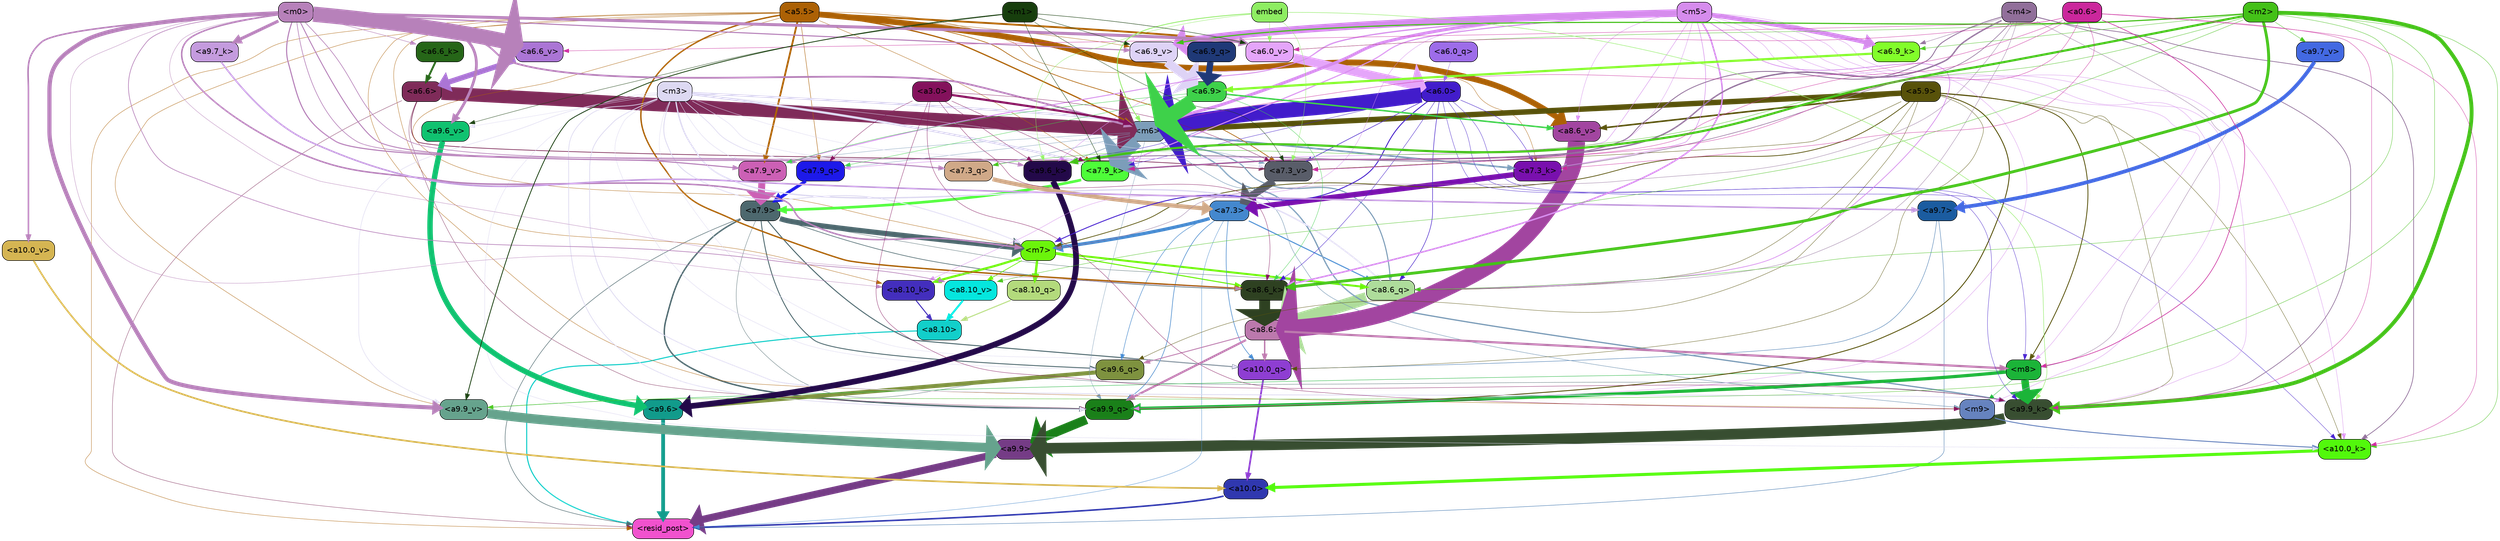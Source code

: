 strict digraph "" {
	graph [bgcolor=transparent,
		layout=dot,
		overlap=false,
		splines=true
	];
	"<a10.0>"	[color=black,
		fillcolor="#3038af",
		fontname=Helvetica,
		shape=box,
		style="filled, rounded"];
	"<resid_post>"	[color=black,
		fillcolor="#f152ce",
		fontname=Helvetica,
		shape=box,
		style="filled, rounded"];
	"<a10.0>" -> "<resid_post>"	[color="#3038af",
		penwidth=2.7864551544189453];
	"<a9.9>"	[color=black,
		fillcolor="#753c86",
		fontname=Helvetica,
		shape=box,
		style="filled, rounded"];
	"<a9.9>" -> "<resid_post>"	[color="#753c86",
		penwidth=12.923796653747559];
	"<a9.7>"	[color=black,
		fillcolor="#1b5ca0",
		fontname=Helvetica,
		shape=box,
		style="filled, rounded"];
	"<a9.7>" -> "<resid_post>"	[color="#1b5ca0",
		penwidth=0.6];
	"<a10.0_q>"	[color=black,
		fillcolor="#8e3ed2",
		fontname=Helvetica,
		shape=box,
		style="filled, rounded"];
	"<a9.7>" -> "<a10.0_q>"	[color="#1b5ca0",
		penwidth=0.6];
	"<a9.6>"	[color=black,
		fillcolor="#119b8b",
		fontname=Helvetica,
		shape=box,
		style="filled, rounded"];
	"<a9.6>" -> "<resid_post>"	[color="#119b8b",
		penwidth=6.787586212158203];
	"<a8.10>"	[color=black,
		fillcolor="#12cfca",
		fontname=Helvetica,
		shape=box,
		style="filled, rounded"];
	"<a8.10>" -> "<resid_post>"	[color="#12cfca",
		penwidth=1.893411636352539];
	"<a7.9>"	[color=black,
		fillcolor="#4d686e",
		fontname=Helvetica,
		shape=box,
		style="filled, rounded"];
	"<a7.9>" -> "<resid_post>"	[color="#4d686e",
		penwidth=0.8844146728515625];
	"<a7.9>" -> "<a10.0_q>"	[color="#4d686e",
		penwidth=1.7344818115234375];
	"<a9.9_q>"	[color=black,
		fillcolor="#1a8019",
		fontname=Helvetica,
		shape=box,
		style="filled, rounded"];
	"<a7.9>" -> "<a9.9_q>"	[color="#4d686e",
		penwidth=2.556764602661133];
	"<a9.6_q>"	[color=black,
		fillcolor="#7e923f",
		fontname=Helvetica,
		shape=box,
		style="filled, rounded"];
	"<a7.9>" -> "<a9.6_q>"	[color="#4d686e",
		penwidth=1.5734024047851562];
	"<a9.9_k>"	[color=black,
		fillcolor="#384e31",
		fontname=Helvetica,
		shape=box,
		style="filled, rounded"];
	"<a7.9>" -> "<a9.9_k>"	[color="#4d686e",
		penwidth=0.6];
	"<a8.6_q>"	[color=black,
		fillcolor="#aedc9b",
		fontname=Helvetica,
		shape=box,
		style="filled, rounded"];
	"<a7.9>" -> "<a8.6_q>"	[color="#4d686e",
		penwidth=0.6];
	"<a8.6_k>"	[color=black,
		fillcolor="#2e4121",
		fontname=Helvetica,
		shape=box,
		style="filled, rounded"];
	"<a7.9>" -> "<a8.6_k>"	[color="#4d686e",
		penwidth=1.1044578552246094];
	"<m7>"	[color=black,
		fillcolor="#6bf40b",
		fontname=Helvetica,
		shape=box,
		style="filled, rounded"];
	"<a7.9>" -> "<m7>"	[color="#4d686e",
		penwidth=9.303291320800781];
	"<a7.3>"	[color=black,
		fillcolor="#4488ce",
		fontname=Helvetica,
		shape=box,
		style="filled, rounded"];
	"<a7.3>" -> "<resid_post>"	[color="#4488ce",
		penwidth=0.6];
	"<a7.3>" -> "<a10.0_q>"	[color="#4488ce",
		penwidth=1.0196304321289062];
	"<a7.3>" -> "<a9.9_q>"	[color="#4488ce",
		penwidth=1.0234184265136719];
	"<a7.3>" -> "<a9.6_q>"	[color="#4488ce",
		penwidth=0.8452873229980469];
	"<a7.3>" -> "<a8.6_q>"	[color="#4488ce",
		penwidth=1.7823410034179688];
	"<a7.3>" -> "<m7>"	[color="#4488ce",
		penwidth=5.876461029052734];
	"<a6.6>"	[color=black,
		fillcolor="#7f2b59",
		fontname=Helvetica,
		shape=box,
		style="filled, rounded"];
	"<a6.6>" -> "<resid_post>"	[color="#7f2b59",
		penwidth=0.6];
	"<m6>"	[color=black,
		fillcolor="#7c9db9",
		fontname=Helvetica,
		shape=box,
		style="filled, rounded"];
	"<a6.6>" -> "<m6>"	[color="#7f2b59",
		penwidth=23.930784225463867];
	"<a6.6>" -> "<a9.9_q>"	[color="#7f2b59",
		penwidth=0.6];
	"<a7.3_v>"	[color=black,
		fillcolor="#595d69",
		fontname=Helvetica,
		shape=box,
		style="filled, rounded"];
	"<a6.6>" -> "<a7.3_v>"	[color="#7f2b59",
		penwidth=1.21759033203125];
	"<a5.5>"	[color=black,
		fillcolor="#ac6105",
		fontname=Helvetica,
		shape=box,
		style="filled, rounded"];
	"<a5.5>" -> "<resid_post>"	[color="#ac6105",
		penwidth=0.6];
	"<m9>"	[color=black,
		fillcolor="#6683bf",
		fontname=Helvetica,
		shape=box,
		style="filled, rounded"];
	"<a5.5>" -> "<m9>"	[color="#ac6105",
		penwidth=0.6];
	"<a5.5>" -> "<m6>"	[color="#ac6105",
		penwidth=2.1995925903320312];
	"<a9.9_v>"	[color=black,
		fillcolor="#66a38d",
		fontname=Helvetica,
		shape=box,
		style="filled, rounded"];
	"<a5.5>" -> "<a9.9_v>"	[color="#ac6105",
		penwidth=0.6];
	"<a8.10_k>"	[color=black,
		fillcolor="#432ebd",
		fontname=Helvetica,
		shape=box,
		style="filled, rounded"];
	"<a5.5>" -> "<a8.10_k>"	[color="#ac6105",
		penwidth=0.6];
	"<a5.5>" -> "<a8.6_k>"	[color="#ac6105",
		penwidth=2.472736358642578];
	"<a8.6_v>"	[color=black,
		fillcolor="#a245a0",
		fontname=Helvetica,
		shape=box,
		style="filled, rounded"];
	"<a5.5>" -> "<a8.6_v>"	[color="#ac6105",
		penwidth=10.442989349365234];
	"<a5.5>" -> "<m7>"	[color="#ac6105",
		penwidth=0.6];
	"<a7.9_q>"	[color=black,
		fillcolor="#1d19e9",
		fontname=Helvetica,
		shape=box,
		style="filled, rounded"];
	"<a5.5>" -> "<a7.9_q>"	[color="#ac6105",
		penwidth=0.7591667175292969];
	"<a7.9_k>"	[color=black,
		fillcolor="#4efd39",
		fontname=Helvetica,
		shape=box,
		style="filled, rounded"];
	"<a5.5>" -> "<a7.9_k>"	[color="#ac6105",
		penwidth=0.6];
	"<a7.3_k>"	[color=black,
		fillcolor="#7910ae",
		fontname=Helvetica,
		shape=box,
		style="filled, rounded"];
	"<a5.5>" -> "<a7.3_k>"	[color="#ac6105",
		penwidth=0.6];
	"<a7.9_v>"	[color=black,
		fillcolor="#cc60b5",
		fontname=Helvetica,
		shape=box,
		style="filled, rounded"];
	"<a5.5>" -> "<a7.9_v>"	[color="#ac6105",
		penwidth=3.245147705078125];
	"<a5.5>" -> "<a7.3_v>"	[color="#ac6105",
		penwidth=1.1645736694335938];
	"<a6.9_v>"	[color=black,
		fillcolor="#ded3f6",
		fontname=Helvetica,
		shape=box,
		style="filled, rounded"];
	"<a5.5>" -> "<a6.9_v>"	[color="#ac6105",
		penwidth=0.6];
	"<a6.0_v>"	[color=black,
		fillcolor="#e5a5fa",
		fontname=Helvetica,
		shape=box,
		style="filled, rounded"];
	"<a5.5>" -> "<a6.0_v>"	[color="#ac6105",
		penwidth=3.363260269165039];
	"<a10.0_q>" -> "<a10.0>"	[color="#8e3ed2",
		penwidth=3.1444664001464844];
	"<a10.0_k>"	[color=black,
		fillcolor="#52f80c",
		fontname=Helvetica,
		shape=box,
		style="filled, rounded"];
	"<a10.0_k>" -> "<a10.0>"	[color="#52f80c",
		penwidth=5.4525909423828125];
	"<a10.0_v>"	[color=black,
		fillcolor="#d5b552",
		fontname=Helvetica,
		shape=box,
		style="filled, rounded"];
	"<a10.0_v>" -> "<a10.0>"	[color="#d5b552",
		penwidth=3.0300064086914062];
	"<a8.6>"	[color=black,
		fillcolor="#bc79ad",
		fontname=Helvetica,
		shape=box,
		style="filled, rounded"];
	"<a8.6>" -> "<a10.0_q>"	[color="#bc79ad",
		penwidth=2.5089454650878906];
	"<m8>"	[color=black,
		fillcolor="#1bb438",
		fontname=Helvetica,
		shape=box,
		style="filled, rounded"];
	"<a8.6>" -> "<m8>"	[color="#bc79ad",
		penwidth=3.8859214782714844];
	"<a8.6>" -> "<a9.9_q>"	[color="#bc79ad",
		penwidth=3.6845054626464844];
	"<a8.6>" -> "<a9.6_q>"	[color="#bc79ad",
		penwidth=1.5447807312011719];
	"<a5.9>"	[color=black,
		fillcolor="#58520a",
		fontname=Helvetica,
		shape=box,
		style="filled, rounded"];
	"<a5.9>" -> "<a10.0_q>"	[color="#58520a",
		penwidth=0.6];
	"<a5.9>" -> "<a10.0_k>"	[color="#58520a",
		penwidth=0.6];
	"<a5.9>" -> "<m8>"	[color="#58520a",
		penwidth=1.464630126953125];
	"<a5.9>" -> "<m6>"	[color="#58520a",
		penwidth=9.825342178344727];
	"<a5.9>" -> "<a9.9_q>"	[color="#58520a",
		penwidth=1.596353530883789];
	"<a5.9>" -> "<a9.6_q>"	[color="#58520a",
		penwidth=0.6];
	"<a5.9>" -> "<a9.9_k>"	[color="#58520a",
		penwidth=0.6];
	"<a5.9>" -> "<a8.6_q>"	[color="#58520a",
		penwidth=0.6];
	"<a5.9>" -> "<a8.6_v>"	[color="#58520a",
		penwidth=2.8492889404296875];
	"<a5.9>" -> "<m7>"	[color="#58520a",
		penwidth=1.298828125];
	"<a5.9>" -> "<a7.3_v>"	[color="#58520a",
		penwidth=0.6673469543457031];
	"<m3>"	[color=black,
		fillcolor="#ddd9f2",
		fontname=Helvetica,
		shape=box,
		style="filled, rounded"];
	"<m3>" -> "<a10.0_q>"	[color="#ddd9f2",
		penwidth=0.6];
	"<m3>" -> "<a10.0_k>"	[color="#ddd9f2",
		penwidth=0.6515960693359375];
	"<m3>" -> "<m6>"	[color="#ddd9f2",
		penwidth=3.9082374572753906];
	"<m3>" -> "<a9.9_q>"	[color="#ddd9f2",
		penwidth=1.1573524475097656];
	"<m3>" -> "<a9.6_q>"	[color="#ddd9f2",
		penwidth=0.6665763854980469];
	"<m3>" -> "<a9.9_k>"	[color="#ddd9f2",
		penwidth=1.2922554016113281];
	"<a9.6_k>"	[color=black,
		fillcolor="#230949",
		fontname=Helvetica,
		shape=box,
		style="filled, rounded"];
	"<m3>" -> "<a9.6_k>"	[color="#ddd9f2",
		penwidth=0.6];
	"<m3>" -> "<a9.9_v>"	[color="#ddd9f2",
		penwidth=0.8194351196289062];
	"<a9.6_v>"	[color=black,
		fillcolor="#10c270",
		fontname=Helvetica,
		shape=box,
		style="filled, rounded"];
	"<m3>" -> "<a9.6_v>"	[color="#ddd9f2",
		penwidth=0.6];
	"<m3>" -> "<a8.6_q>"	[color="#ddd9f2",
		penwidth=2.3087081909179688];
	"<m3>" -> "<m7>"	[color="#ddd9f2",
		penwidth=1.4269332885742188];
	"<m3>" -> "<a7.9_q>"	[color="#ddd9f2",
		penwidth=1.1066970825195312];
	"<a7.3_q>"	[color=black,
		fillcolor="#d0a988",
		fontname=Helvetica,
		shape=box,
		style="filled, rounded"];
	"<m3>" -> "<a7.3_q>"	[color="#ddd9f2",
		penwidth=0.7512741088867188];
	"<m3>" -> "<a7.9_k>"	[color="#ddd9f2",
		penwidth=4.039222717285156];
	"<m3>" -> "<a7.9_v>"	[color="#ddd9f2",
		penwidth=0.7148361206054688];
	"<m3>" -> "<a7.3_v>"	[color="#ddd9f2",
		penwidth=0.6];
	"<m9>" -> "<a10.0_k>"	[color="#6683bf",
		penwidth=1.6660614013671875];
	"<a6.0>"	[color=black,
		fillcolor="#421ccb",
		fontname=Helvetica,
		shape=box,
		style="filled, rounded"];
	"<a6.0>" -> "<a10.0_k>"	[color="#421ccb",
		penwidth=0.6];
	"<a6.0>" -> "<m8>"	[color="#421ccb",
		penwidth=0.6];
	"<a6.0>" -> "<m6>"	[color="#421ccb",
		penwidth=27.421106338500977];
	"<a6.0>" -> "<a9.9_k>"	[color="#421ccb",
		penwidth=0.6];
	"<a6.0>" -> "<a9.6_k>"	[color="#421ccb",
		penwidth=0.6];
	"<a6.0>" -> "<a8.6_q>"	[color="#421ccb",
		penwidth=0.9132194519042969];
	"<a6.0>" -> "<a8.6_k>"	[color="#421ccb",
		penwidth=0.6815147399902344];
	"<a6.0>" -> "<m7>"	[color="#421ccb",
		penwidth=1.6019248962402344];
	"<a6.0>" -> "<a7.9_k>"	[color="#421ccb",
		penwidth=0.6];
	"<a6.0>" -> "<a7.3_k>"	[color="#421ccb",
		penwidth=0.6977958679199219];
	"<a6.0>" -> "<a7.3_v>"	[color="#421ccb",
		penwidth=0.929962158203125];
	"<m5>"	[color=black,
		fillcolor="#d68ced",
		fontname=Helvetica,
		shape=box,
		style="filled, rounded"];
	"<m5>" -> "<a10.0_k>"	[color="#d68ced",
		penwidth=0.6];
	"<m5>" -> "<m9>"	[color="#d68ced",
		penwidth=0.6];
	"<m5>" -> "<m8>"	[color="#d68ced",
		penwidth=0.6];
	"<m5>" -> "<m6>"	[color="#d68ced",
		penwidth=5.431392669677734];
	"<m5>" -> "<a9.9_q>"	[color="#d68ced",
		penwidth=0.6];
	"<m5>" -> "<a9.9_k>"	[color="#d68ced",
		penwidth=0.6];
	"<m5>" -> "<a9.6_k>"	[color="#d68ced",
		penwidth=0.6386642456054688];
	"<m5>" -> "<a8.6_q>"	[color="#d68ced",
		penwidth=1.2591972351074219];
	"<m5>" -> "<a8.10_k>"	[color="#d68ced",
		penwidth=0.6];
	"<m5>" -> "<a8.6_k>"	[color="#d68ced",
		penwidth=2.6946449279785156];
	"<m5>" -> "<a8.6_v>"	[color="#d68ced",
		penwidth=0.6];
	"<m5>" -> "<a7.9_q>"	[color="#d68ced",
		penwidth=0.7665519714355469];
	"<m5>" -> "<a7.9_k>"	[color="#d68ced",
		penwidth=1.8526344299316406];
	"<m5>" -> "<a7.3_k>"	[color="#d68ced",
		penwidth=0.9341239929199219];
	"<m5>" -> "<a7.9_v>"	[color="#d68ced",
		penwidth=1.5646629333496094];
	"<m5>" -> "<a7.3_v>"	[color="#d68ced",
		penwidth=0.6];
	"<a6.9_k>"	[color=black,
		fillcolor="#82fd2a",
		fontname=Helvetica,
		shape=box,
		style="filled, rounded"];
	"<m5>" -> "<a6.9_k>"	[color="#d68ced",
		penwidth=8.011568069458008];
	"<m5>" -> "<a6.9_v>"	[color="#d68ced",
		penwidth=13.59255313873291];
	"<m4>"	[color=black,
		fillcolor="#916f9a",
		fontname=Helvetica,
		shape=box,
		style="filled, rounded"];
	"<m4>" -> "<a10.0_k>"	[color="#916f9a",
		penwidth=1.25018310546875];
	"<m4>" -> "<m8>"	[color="#916f9a",
		penwidth=0.6];
	"<m4>" -> "<a9.9_k>"	[color="#916f9a",
		penwidth=1.1661796569824219];
	"<m4>" -> "<a9.6_k>"	[color="#916f9a",
		penwidth=1.4973335266113281];
	"<m4>" -> "<a8.6_q>"	[color="#916f9a",
		penwidth=0.6];
	"<m4>" -> "<m7>"	[color="#916f9a",
		penwidth=0.6];
	"<m4>" -> "<a7.9_k>"	[color="#916f9a",
		penwidth=2.4165687561035156];
	"<m4>" -> "<a7.3_k>"	[color="#916f9a",
		penwidth=1.0460968017578125];
	"<m4>" -> "<a6.9_k>"	[color="#916f9a",
		penwidth=0.6];
	"<m2>"	[color=black,
		fillcolor="#44c118",
		fontname=Helvetica,
		shape=box,
		style="filled, rounded"];
	"<m2>" -> "<a10.0_k>"	[color="#44c118",
		penwidth=0.6];
	"<m2>" -> "<a9.9_k>"	[color="#44c118",
		penwidth=6.92070198059082];
	"<m2>" -> "<a9.6_k>"	[color="#44c118",
		penwidth=3.8988914489746094];
	"<m2>" -> "<a9.9_v>"	[color="#44c118",
		penwidth=0.6];
	"<a9.7_v>"	[color=black,
		fillcolor="#4369e2",
		fontname=Helvetica,
		shape=box,
		style="filled, rounded"];
	"<m2>" -> "<a9.7_v>"	[color="#44c118",
		penwidth=0.6];
	"<m2>" -> "<a8.6_q>"	[color="#44c118",
		penwidth=0.6];
	"<m2>" -> "<a8.6_k>"	[color="#44c118",
		penwidth=5.143730163574219];
	"<a8.10_v>"	[color=black,
		fillcolor="#05e6de",
		fontname=Helvetica,
		shape=box,
		style="filled, rounded"];
	"<m2>" -> "<a8.10_v>"	[color="#44c118",
		penwidth=0.6];
	"<m2>" -> "<a7.3_q>"	[color="#44c118",
		penwidth=0.6];
	"<m2>" -> "<a6.9_k>"	[color="#44c118",
		penwidth=0.6];
	"<m2>" -> "<a6.9_v>"	[color="#44c118",
		penwidth=2.028548240661621];
	"<m2>" -> "<a6.0_v>"	[color="#44c118",
		penwidth=0.6];
	"<a0.6>"	[color=black,
		fillcolor="#cb279c",
		fontname=Helvetica,
		shape=box,
		style="filled, rounded"];
	"<a0.6>" -> "<a10.0_k>"	[color="#cb279c",
		penwidth=0.6];
	"<a0.6>" -> "<m8>"	[color="#cb279c",
		penwidth=1.0607566833496094];
	"<a0.6>" -> "<m6>"	[color="#cb279c",
		penwidth=0.6];
	"<a0.6>" -> "<a9.9_k>"	[color="#cb279c",
		penwidth=0.6];
	"<a0.6>" -> "<a7.9_k>"	[color="#cb279c",
		penwidth=0.6];
	"<a0.6>" -> "<a7.3_k>"	[color="#cb279c",
		penwidth=0.6];
	"<a0.6>" -> "<a7.3_v>"	[color="#cb279c",
		penwidth=0.6];
	"<a6.6_v>"	[color=black,
		fillcolor="#ab75d5",
		fontname=Helvetica,
		shape=box,
		style="filled, rounded"];
	"<a0.6>" -> "<a6.6_v>"	[color="#cb279c",
		penwidth=0.6];
	"<a0.6>" -> "<a6.0_v>"	[color="#cb279c",
		penwidth=0.6];
	"<m0>"	[color=black,
		fillcolor="#b781ba",
		fontname=Helvetica,
		shape=box,
		style="filled, rounded"];
	"<m0>" -> "<a10.0_v>"	[color="#b781ba",
		penwidth=2.7909584045410156];
	"<m0>" -> "<m6>"	[color="#b781ba",
		penwidth=3.150815963745117];
	"<a9.7_k>"	[color=black,
		fillcolor="#c49bde",
		fontname=Helvetica,
		shape=box,
		style="filled, rounded"];
	"<m0>" -> "<a9.7_k>"	[color="#b781ba",
		penwidth=5.480962753295898];
	"<m0>" -> "<a9.6_k>"	[color="#b781ba",
		penwidth=1.15008544921875];
	"<m0>" -> "<a9.9_v>"	[color="#b781ba",
		penwidth=7.475120544433594];
	"<m0>" -> "<a9.6_v>"	[color="#b781ba",
		penwidth=4.936069488525391];
	"<m0>" -> "<a8.10_k>"	[color="#b781ba",
		penwidth=0.6];
	"<m0>" -> "<a8.6_k>"	[color="#b781ba",
		penwidth=0.6];
	"<m0>" -> "<a8.10_v>"	[color="#b781ba",
		penwidth=1.1534996032714844];
	"<m0>" -> "<m7>"	[color="#b781ba",
		penwidth=2.678760528564453];
	"<m0>" -> "<a7.9_q>"	[color="#b781ba",
		penwidth=1.1338691711425781];
	"<m0>" -> "<a7.3_q>"	[color="#b781ba",
		penwidth=1.6680107116699219];
	"<m0>" -> "<a7.9_v>"	[color="#b781ba",
		penwidth=1.9322586059570312];
	"<a6.6_k>"	[color=black,
		fillcolor="#266618",
		fontname=Helvetica,
		shape=box,
		style="filled, rounded"];
	"<m0>" -> "<a6.6_k>"	[color="#b781ba",
		penwidth=0.8051528930664062];
	"<m0>" -> "<a6.9_v>"	[color="#b781ba",
		penwidth=1.90679931640625];
	"<m0>" -> "<a6.6_v>"	[color="#b781ba",
		penwidth=27.590713024139404];
	"<m0>" -> "<a6.0_v>"	[color="#b781ba",
		penwidth=5.300485610961914];
	"<m8>" -> "<m9>"	[color="#1bb438",
		penwidth=0.6313362121582031];
	"<m8>" -> "<a9.9_q>"	[color="#1bb438",
		penwidth=5.770286560058594];
	"<m8>" -> "<a9.9_k>"	[color="#1bb438",
		penwidth=13.544536590576172];
	"<m8>" -> "<a9.9_v>"	[color="#1bb438",
		penwidth=0.6769180297851562];
	"<m6>" -> "<m9>"	[color="#7c9db9",
		penwidth=0.831085205078125];
	"<m6>" -> "<a9.9_q>"	[color="#7c9db9",
		penwidth=0.6];
	"<m6>" -> "<a9.9_k>"	[color="#7c9db9",
		penwidth=2.2610092163085938];
	"<m6>" -> "<a9.6_k>"	[color="#7c9db9",
		penwidth=0.9135551452636719];
	"<m6>" -> "<a8.6_q>"	[color="#7c9db9",
		penwidth=1.8845787048339844];
	"<m6>" -> "<a7.9_q>"	[color="#7c9db9",
		penwidth=0.6];
	"<m6>" -> "<a7.3_q>"	[color="#7c9db9",
		penwidth=0.6883163452148438];
	"<m6>" -> "<a7.9_k>"	[color="#7c9db9",
		penwidth=21.964813232421875];
	"<m6>" -> "<a7.3_k>"	[color="#7c9db9",
		penwidth=2.91131591796875];
	"<m6>" -> "<a7.9_v>"	[color="#7c9db9",
		penwidth=0.6];
	"<m6>" -> "<a7.3_v>"	[color="#7c9db9",
		penwidth=0.6];
	"<a3.0>"	[color=black,
		fillcolor="#84115c",
		fontname=Helvetica,
		shape=box,
		style="filled, rounded"];
	"<a3.0>" -> "<m9>"	[color="#84115c",
		penwidth=0.6];
	"<a3.0>" -> "<m6>"	[color="#84115c",
		penwidth=3.8968238830566406];
	"<a3.0>" -> "<a9.9_k>"	[color="#84115c",
		penwidth=0.6];
	"<a3.0>" -> "<a9.6_k>"	[color="#84115c",
		penwidth=0.6];
	"<a3.0>" -> "<a8.6_k>"	[color="#84115c",
		penwidth=0.6];
	"<a3.0>" -> "<a7.9_q>"	[color="#84115c",
		penwidth=0.6];
	"<a3.0>" -> "<a7.9_k>"	[color="#84115c",
		penwidth=0.6];
	"<a3.0>" -> "<a7.3_v>"	[color="#84115c",
		penwidth=0.6];
	"<a9.9_q>" -> "<a9.9>"	[color="#1a8019",
		penwidth=16.464736938476562];
	"<a9.6_q>" -> "<a9.6>"	[color="#7e923f",
		penwidth=7.308631896972656];
	"<a9.9_k>" -> "<a9.9>"	[color="#384e31",
		penwidth=19.301467895507812];
	"<a9.7_k>" -> "<a9.7>"	[color="#c49bde",
		penwidth=2.7707557678222656];
	"<a9.6_k>" -> "<a9.6>"	[color="#230949",
		penwidth=10.403305053710938];
	"<a9.9_v>" -> "<a9.9>"	[color="#66a38d",
		penwidth=16.81983184814453];
	"<a9.7_v>" -> "<a9.7>"	[color="#4369e2",
		penwidth=6.70074462890625];
	"<a9.6_v>" -> "<a9.6>"	[color="#10c270",
		penwidth=9.79925537109375];
	embed	[color=black,
		fillcolor="#8eed62",
		fontname=Helvetica,
		shape=box,
		style="filled, rounded"];
	embed -> "<m6>"	[color="#8eed62",
		penwidth=1.4111289978027344];
	embed -> "<a9.9_k>"	[color="#8eed62",
		penwidth=0.80859375];
	embed -> "<a9.6_k>"	[color="#8eed62",
		penwidth=0.6];
	embed -> "<a7.3_v>"	[color="#8eed62",
		penwidth=0.6];
	embed -> "<a6.0_v>"	[color="#8eed62",
		penwidth=0.6];
	"<m1>"	[color=black,
		fillcolor="#173e0d",
		fontname=Helvetica,
		shape=box,
		style="filled, rounded"];
	"<m1>" -> "<a9.9_v>"	[color="#173e0d",
		penwidth=1.4208946228027344];
	"<m1>" -> "<a9.6_v>"	[color="#173e0d",
		penwidth=0.6];
	"<m1>" -> "<a7.9_k>"	[color="#173e0d",
		penwidth=0.6887626647949219];
	"<m1>" -> "<a7.3_v>"	[color="#173e0d",
		penwidth=0.6];
	"<m1>" -> "<a6.9_v>"	[color="#173e0d",
		penwidth=0.6883478164672852];
	"<m1>" -> "<a6.0_v>"	[color="#173e0d",
		penwidth=0.7740592956542969];
	"<a8.10_q>"	[color=black,
		fillcolor="#b3da7c",
		fontname=Helvetica,
		shape=box,
		style="filled, rounded"];
	"<a8.10_q>" -> "<a8.10>"	[color="#b3da7c",
		penwidth=1.7811279296875];
	"<a8.6_q>" -> "<a8.6>"	[color="#aedc9b",
		penwidth=22.317277908325195];
	"<a8.10_k>" -> "<a8.10>"	[color="#432ebd",
		penwidth=1.7837142944335938];
	"<a8.6_k>" -> "<a8.6>"	[color="#2e4121",
		penwidth=19.71087646484375];
	"<a8.10_v>" -> "<a8.10>"	[color="#05e6de",
		penwidth=3.5402908325195312];
	"<a8.6_v>" -> "<a8.6>"	[color="#a245a0",
		penwidth=30.895540237426758];
	"<m7>" -> "<a8.10_q>"	[color="#6bf40b",
		penwidth=4.252986907958984];
	"<m7>" -> "<a8.6_q>"	[color="#6bf40b",
		penwidth=3.5507469177246094];
	"<m7>" -> "<a8.10_k>"	[color="#6bf40b",
		penwidth=3.938507080078125];
	"<m7>" -> "<a8.6_k>"	[color="#6bf40b",
		penwidth=1.8858871459960938];
	"<m7>" -> "<a8.10_v>"	[color="#6bf40b",
		penwidth=1.2127037048339844];
	"<a6.9>"	[color=black,
		fillcolor="#3ed14a",
		fontname=Helvetica,
		shape=box,
		style="filled, rounded"];
	"<a6.9>" -> "<m6>"	[color="#3ed14a",
		penwidth=27.450809478759766];
	"<a6.9>" -> "<a8.6_k>"	[color="#3ed14a",
		penwidth=0.6];
	"<a6.9>" -> "<a8.6_v>"	[color="#3ed14a",
		penwidth=2.679126739501953];
	"<a6.9>" -> "<a7.9_q>"	[color="#3ed14a",
		penwidth=0.6];
	"<a6.9>" -> "<a7.9_v>"	[color="#3ed14a",
		penwidth=0.6488113403320312];
	"<a7.9_q>" -> "<a7.9>"	[color="#1d19e9",
		penwidth=5.569522857666016];
	"<a7.3_q>" -> "<a7.3>"	[color="#d0a988",
		penwidth=7.5018310546875];
	"<a7.9_k>" -> "<a7.9>"	[color="#4efd39",
		penwidth=4.734790802001953];
	"<a7.3_k>" -> "<a7.3>"	[color="#7910ae",
		penwidth=9.60067367553711];
	"<a7.9_v>" -> "<a7.9>"	[color="#cc60b5",
		penwidth=12.590103149414062];
	"<a7.3_v>" -> "<a7.3>"	[color="#595d69",
		penwidth=13.250770568847656];
	"<a6.9_q>"	[color=black,
		fillcolor="#1f3977",
		fontname=Helvetica,
		shape=box,
		style="filled, rounded"];
	"<a6.9_q>" -> "<a6.9>"	[color="#1f3977",
		penwidth=11.518375396728516];
	"<a6.0_q>"	[color=black,
		fillcolor="#9d6ce9",
		fontname=Helvetica,
		shape=box,
		style="filled, rounded"];
	"<a6.0_q>" -> "<a6.0>"	[color="#9d6ce9",
		penwidth=0.6];
	"<a6.9_k>" -> "<a6.9>"	[color="#82fd2a",
		penwidth=3.948354721069336];
	"<a6.6_k>" -> "<a6.6>"	[color="#266618",
		penwidth=3.424306869506836];
	"<a6.9_v>" -> "<a6.9>"	[color="#ded3f6",
		penwidth=16.446145057678223];
	"<a6.6_v>" -> "<a6.6>"	[color="#ab75d5",
		penwidth=9.679876327514648];
	"<a6.0_v>" -> "<a6.0>"	[color="#e5a5fa",
		penwidth=16.110068321228027];
}
